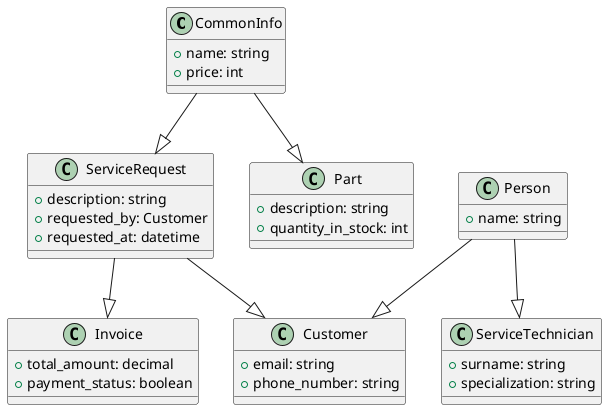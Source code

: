 @startuml

class CommonInfo {
  +name: string
  +price: int
}

class Person {
  +name: string
}

class ServiceRequest {
  +description: string
  +requested_by: Customer
  +requested_at: datetime
}

class Invoice {
  +total_amount: decimal
  +payment_status: boolean
}

class Part {
  +description: string
  +quantity_in_stock: int
}

class ServiceTechnician {
  +surname: string
  +specialization: string
}

class Customer {
  +email: string
  +phone_number: string
}

CommonInfo --|> ServiceRequest
CommonInfo --|> Part
Person --|> ServiceTechnician
Person --|> Customer
ServiceRequest --|> Invoice
ServiceRequest --|> Customer

@enduml
